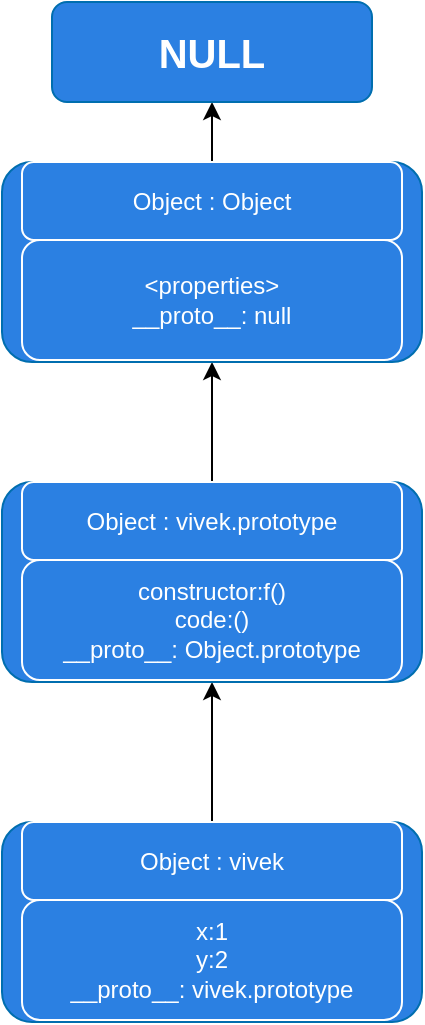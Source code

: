<mxfile version="14.7.0" type="github"><diagram id="tENJjry6YNIO2RyPRdz_" name="Page-1"><mxGraphModel dx="936" dy="1750" grid="1" gridSize="10" guides="1" tooltips="1" connect="1" arrows="1" fold="1" page="1" pageScale="1" pageWidth="827" pageHeight="1169" math="0" shadow="0"><root><mxCell id="0"/><mxCell id="1" parent="0"/><mxCell id="JzTHUMiUty2zEhkYDqEi-4" style="edgeStyle=orthogonalEdgeStyle;rounded=0;orthogonalLoop=1;jettySize=auto;html=1;" edge="1" parent="1" source="JzTHUMiUty2zEhkYDqEi-1"><mxGeometry relative="1" as="geometry"><mxPoint x="455" y="160.0" as="targetPoint"/></mxGeometry></mxCell><mxCell id="JzTHUMiUty2zEhkYDqEi-1" value="" style="rounded=1;whiteSpace=wrap;html=1;strokeColor=#006EAF;fontColor=#ffffff;fillColor=#2B80E2;" vertex="1" parent="1"><mxGeometry x="350" y="230" width="210" height="100" as="geometry"/></mxCell><mxCell id="JzTHUMiUty2zEhkYDqEi-2" value="Object : vivek" style="rounded=1;whiteSpace=wrap;html=1;fontColor=#ffffff;fillColor=#2B80E2;strokeColor=#FFFFFF;" vertex="1" parent="1"><mxGeometry x="360" y="230" width="190" height="39" as="geometry"/></mxCell><mxCell id="JzTHUMiUty2zEhkYDqEi-3" value="&lt;font color=&quot;#ffffff&quot;&gt;x:1&lt;br&gt;y:2&lt;br&gt;__proto__: vivek.prototype&lt;/font&gt;" style="rounded=1;whiteSpace=wrap;html=1;strokeColor=#FFFFFF;fillColor=#2B80E2;gradientColor=none;" vertex="1" parent="1"><mxGeometry x="360" y="269" width="190" height="60" as="geometry"/></mxCell><mxCell id="JzTHUMiUty2zEhkYDqEi-10" style="edgeStyle=orthogonalEdgeStyle;rounded=0;orthogonalLoop=1;jettySize=auto;html=1;" edge="1" parent="1" source="JzTHUMiUty2zEhkYDqEi-7"><mxGeometry relative="1" as="geometry"><mxPoint x="455" as="targetPoint"/></mxGeometry></mxCell><mxCell id="JzTHUMiUty2zEhkYDqEi-7" value="" style="rounded=1;whiteSpace=wrap;html=1;strokeColor=#006EAF;fontColor=#ffffff;fillColor=#2B80E2;" vertex="1" parent="1"><mxGeometry x="350" y="60" width="210" height="100" as="geometry"/></mxCell><mxCell id="JzTHUMiUty2zEhkYDqEi-8" value="Object : vivek.prototype" style="rounded=1;whiteSpace=wrap;html=1;fontColor=#ffffff;fillColor=#2B80E2;strokeColor=#FFFFFF;" vertex="1" parent="1"><mxGeometry x="360" y="60" width="190" height="39" as="geometry"/></mxCell><mxCell id="JzTHUMiUty2zEhkYDqEi-9" value="&lt;font color=&quot;#ffffff&quot;&gt;constructor:f()&lt;br&gt;code:()&lt;br&gt;__proto__: Object.prototype&lt;/font&gt;" style="rounded=1;whiteSpace=wrap;html=1;strokeColor=#FFFFFF;fillColor=#2B80E2;gradientColor=none;" vertex="1" parent="1"><mxGeometry x="360" y="99" width="190" height="60" as="geometry"/></mxCell><mxCell id="JzTHUMiUty2zEhkYDqEi-15" style="edgeStyle=orthogonalEdgeStyle;rounded=0;orthogonalLoop=1;jettySize=auto;html=1;entryX=0.5;entryY=1;entryDx=0;entryDy=0;" edge="1" parent="1" source="JzTHUMiUty2zEhkYDqEi-11" target="JzTHUMiUty2zEhkYDqEi-14"><mxGeometry relative="1" as="geometry"/></mxCell><mxCell id="JzTHUMiUty2zEhkYDqEi-11" value="" style="rounded=1;whiteSpace=wrap;html=1;strokeColor=#006EAF;fontColor=#ffffff;fillColor=#2B80E2;" vertex="1" parent="1"><mxGeometry x="350" y="-100" width="210" height="100" as="geometry"/></mxCell><mxCell id="JzTHUMiUty2zEhkYDqEi-12" value="Object : Object" style="rounded=1;whiteSpace=wrap;html=1;fontColor=#ffffff;fillColor=#2B80E2;strokeColor=#FFFFFF;" vertex="1" parent="1"><mxGeometry x="360" y="-100" width="190" height="39" as="geometry"/></mxCell><mxCell id="JzTHUMiUty2zEhkYDqEi-13" value="&lt;font color=&quot;#ffffff&quot;&gt;&amp;lt;properties&amp;gt;&lt;br&gt;__proto__: null&lt;/font&gt;" style="rounded=1;whiteSpace=wrap;html=1;strokeColor=#FFFFFF;fillColor=#2B80E2;gradientColor=none;" vertex="1" parent="1"><mxGeometry x="360" y="-61" width="190" height="60" as="geometry"/></mxCell><mxCell id="JzTHUMiUty2zEhkYDqEi-14" value="&lt;b&gt;&lt;font style=&quot;font-size: 20px&quot;&gt;NULL&lt;/font&gt;&lt;/b&gt;" style="rounded=1;whiteSpace=wrap;html=1;strokeColor=#006EAF;fontColor=#ffffff;fillColor=#2B80E2;" vertex="1" parent="1"><mxGeometry x="375" y="-180" width="160" height="50" as="geometry"/></mxCell></root></mxGraphModel></diagram></mxfile>